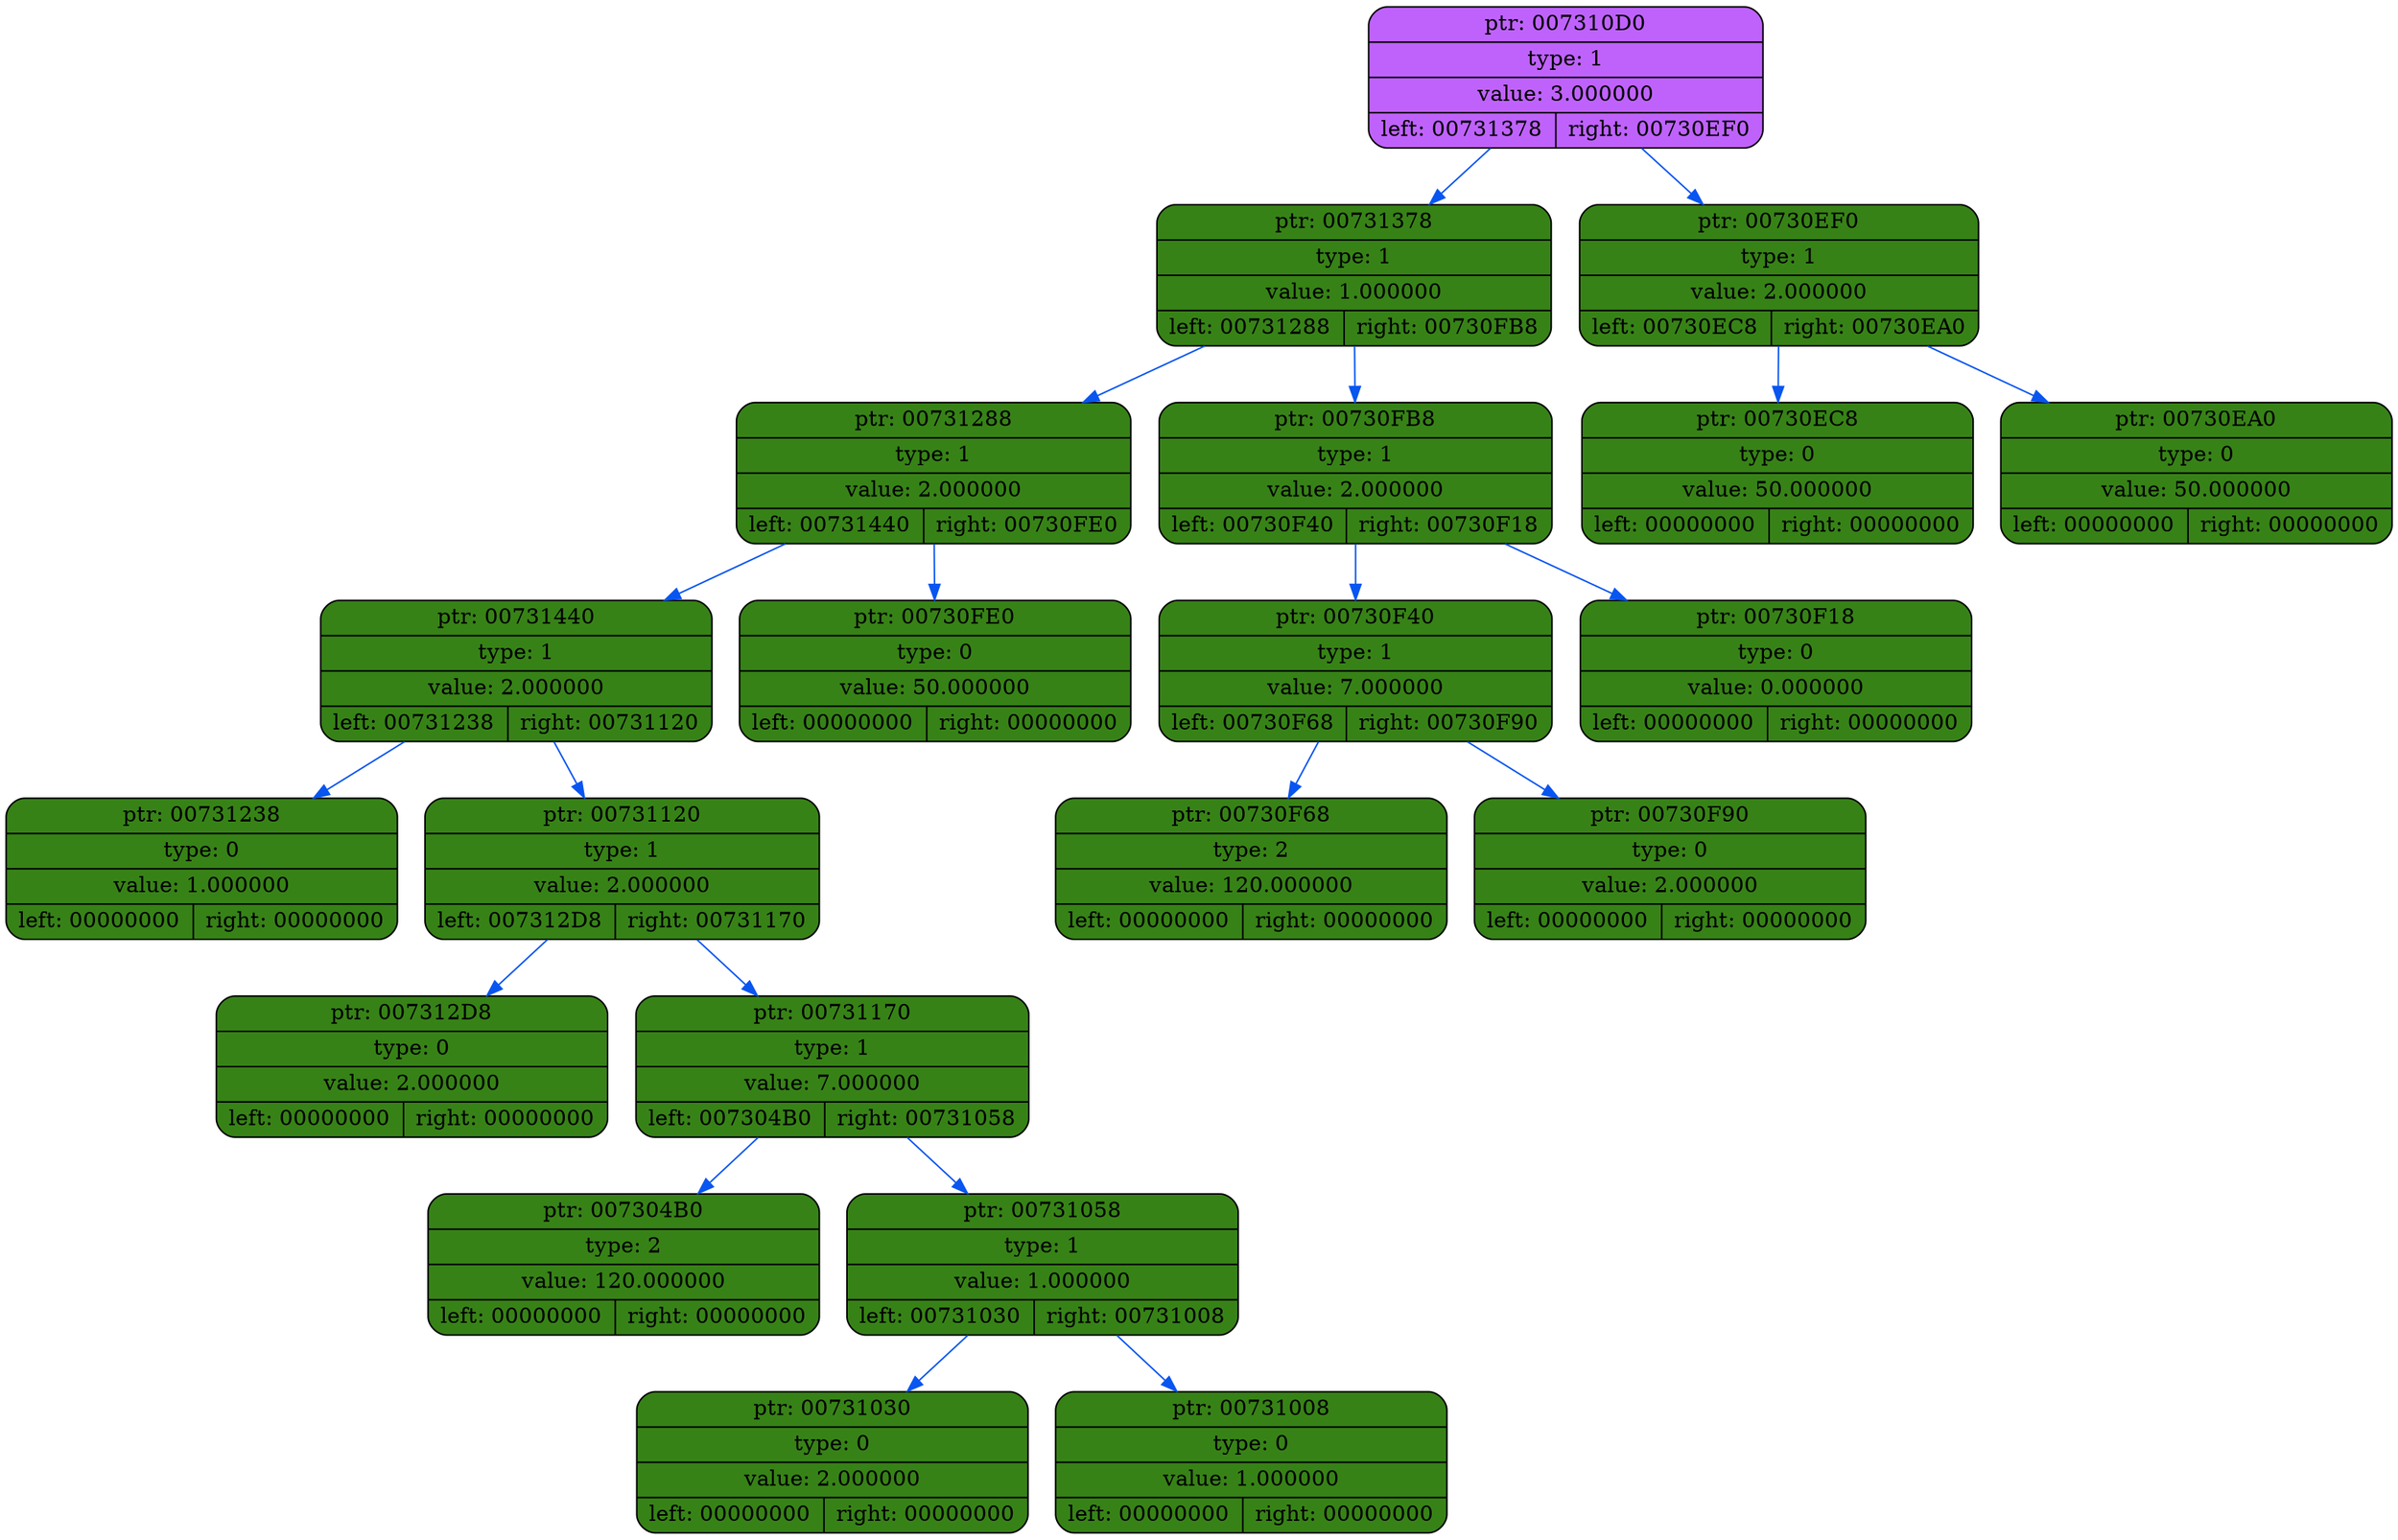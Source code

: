 digraph
{
    rankdir=TP

        node007310D0[shape=record,style="rounded,filled",fillcolor="#BF62FC",label="{ ptr: 007310D0 | type: 1 | value: 3.000000| { left: 00731378 | right: 00730EF0 }}"];
    node007310D0 -> node00731378[color="#0855F0"]
    node00731378[shape=record,style="rounded,filled",fillcolor="#378217",label="{ ptr: 00731378 | type: 1 | value: 1.000000| { left: 00731288 | right: 00730FB8 }}"];
    node00731378 -> node00731288[color="#0855F0"]
    node00731288[shape=record,style="rounded,filled",fillcolor="#378217",label="{ ptr: 00731288 | type: 1 | value: 2.000000| { left: 00731440 | right: 00730FE0 }}"];
    node00731288 -> node00731440[color="#0855F0"]
    node00731440[shape=record,style="rounded,filled",fillcolor="#378217",label="{ ptr: 00731440 | type: 1 | value: 2.000000| { left: 00731238 | right: 00731120 }}"];
    node00731440 -> node00731238[color="#0855F0"]
    node00731238[shape=record,style="rounded,filled",fillcolor="#378217",label="{ ptr: 00731238 | type: 0 | value: 1.000000| { left: 00000000 | right: 00000000 }}"];
    node00731440 -> node00731120[color="#0855F0"]
    node00731120[shape=record,style="rounded,filled",fillcolor="#378217",label="{ ptr: 00731120 | type: 1 | value: 2.000000| { left: 007312D8 | right: 00731170 }}"];
    node00731120 -> node007312D8[color="#0855F0"]
    node007312D8[shape=record,style="rounded,filled",fillcolor="#378217",label="{ ptr: 007312D8 | type: 0 | value: 2.000000| { left: 00000000 | right: 00000000 }}"];
    node00731120 -> node00731170[color="#0855F0"]
    node00731170[shape=record,style="rounded,filled",fillcolor="#378217",label="{ ptr: 00731170 | type: 1 | value: 7.000000| { left: 007304B0 | right: 00731058 }}"];
    node00731170 -> node007304B0[color="#0855F0"]
    node007304B0[shape=record,style="rounded,filled",fillcolor="#378217",label="{ ptr: 007304B0 | type: 2 | value: 120.000000| { left: 00000000 | right: 00000000 }}"];
    node00731170 -> node00731058[color="#0855F0"]
    node00731058[shape=record,style="rounded,filled",fillcolor="#378217",label="{ ptr: 00731058 | type: 1 | value: 1.000000| { left: 00731030 | right: 00731008 }}"];
    node00731058 -> node00731030[color="#0855F0"]
    node00731030[shape=record,style="rounded,filled",fillcolor="#378217",label="{ ptr: 00731030 | type: 0 | value: 2.000000| { left: 00000000 | right: 00000000 }}"];
    node00731058 -> node00731008[color="#0855F0"]
    node00731008[shape=record,style="rounded,filled",fillcolor="#378217",label="{ ptr: 00731008 | type: 0 | value: 1.000000| { left: 00000000 | right: 00000000 }}"];
    node00731288 -> node00730FE0[color="#0855F0"]
    node00730FE0[shape=record,style="rounded,filled",fillcolor="#378217",label="{ ptr: 00730FE0 | type: 0 | value: 50.000000| { left: 00000000 | right: 00000000 }}"];
    node00731378 -> node00730FB8[color="#0855F0"]
    node00730FB8[shape=record,style="rounded,filled",fillcolor="#378217",label="{ ptr: 00730FB8 | type: 1 | value: 2.000000| { left: 00730F40 | right: 00730F18 }}"];
    node00730FB8 -> node00730F40[color="#0855F0"]
    node00730F40[shape=record,style="rounded,filled",fillcolor="#378217",label="{ ptr: 00730F40 | type: 1 | value: 7.000000| { left: 00730F68 | right: 00730F90 }}"];
    node00730F40 -> node00730F68[color="#0855F0"]
    node00730F68[shape=record,style="rounded,filled",fillcolor="#378217",label="{ ptr: 00730F68 | type: 2 | value: 120.000000| { left: 00000000 | right: 00000000 }}"];
    node00730F40 -> node00730F90[color="#0855F0"]
    node00730F90[shape=record,style="rounded,filled",fillcolor="#378217",label="{ ptr: 00730F90 | type: 0 | value: 2.000000| { left: 00000000 | right: 00000000 }}"];
    node00730FB8 -> node00730F18[color="#0855F0"]
    node00730F18[shape=record,style="rounded,filled",fillcolor="#378217",label="{ ptr: 00730F18 | type: 0 | value: 0.000000| { left: 00000000 | right: 00000000 }}"];
    node007310D0 -> node00730EF0[color="#0855F0"]
    node00730EF0[shape=record,style="rounded,filled",fillcolor="#378217",label="{ ptr: 00730EF0 | type: 1 | value: 2.000000| { left: 00730EC8 | right: 00730EA0 }}"];
    node00730EF0 -> node00730EC8[color="#0855F0"]
    node00730EC8[shape=record,style="rounded,filled",fillcolor="#378217",label="{ ptr: 00730EC8 | type: 0 | value: 50.000000| { left: 00000000 | right: 00000000 }}"];
    node00730EF0 -> node00730EA0[color="#0855F0"]
    node00730EA0[shape=record,style="rounded,filled",fillcolor="#378217",label="{ ptr: 00730EA0 | type: 0 | value: 50.000000| { left: 00000000 | right: 00000000 }}"];
}
